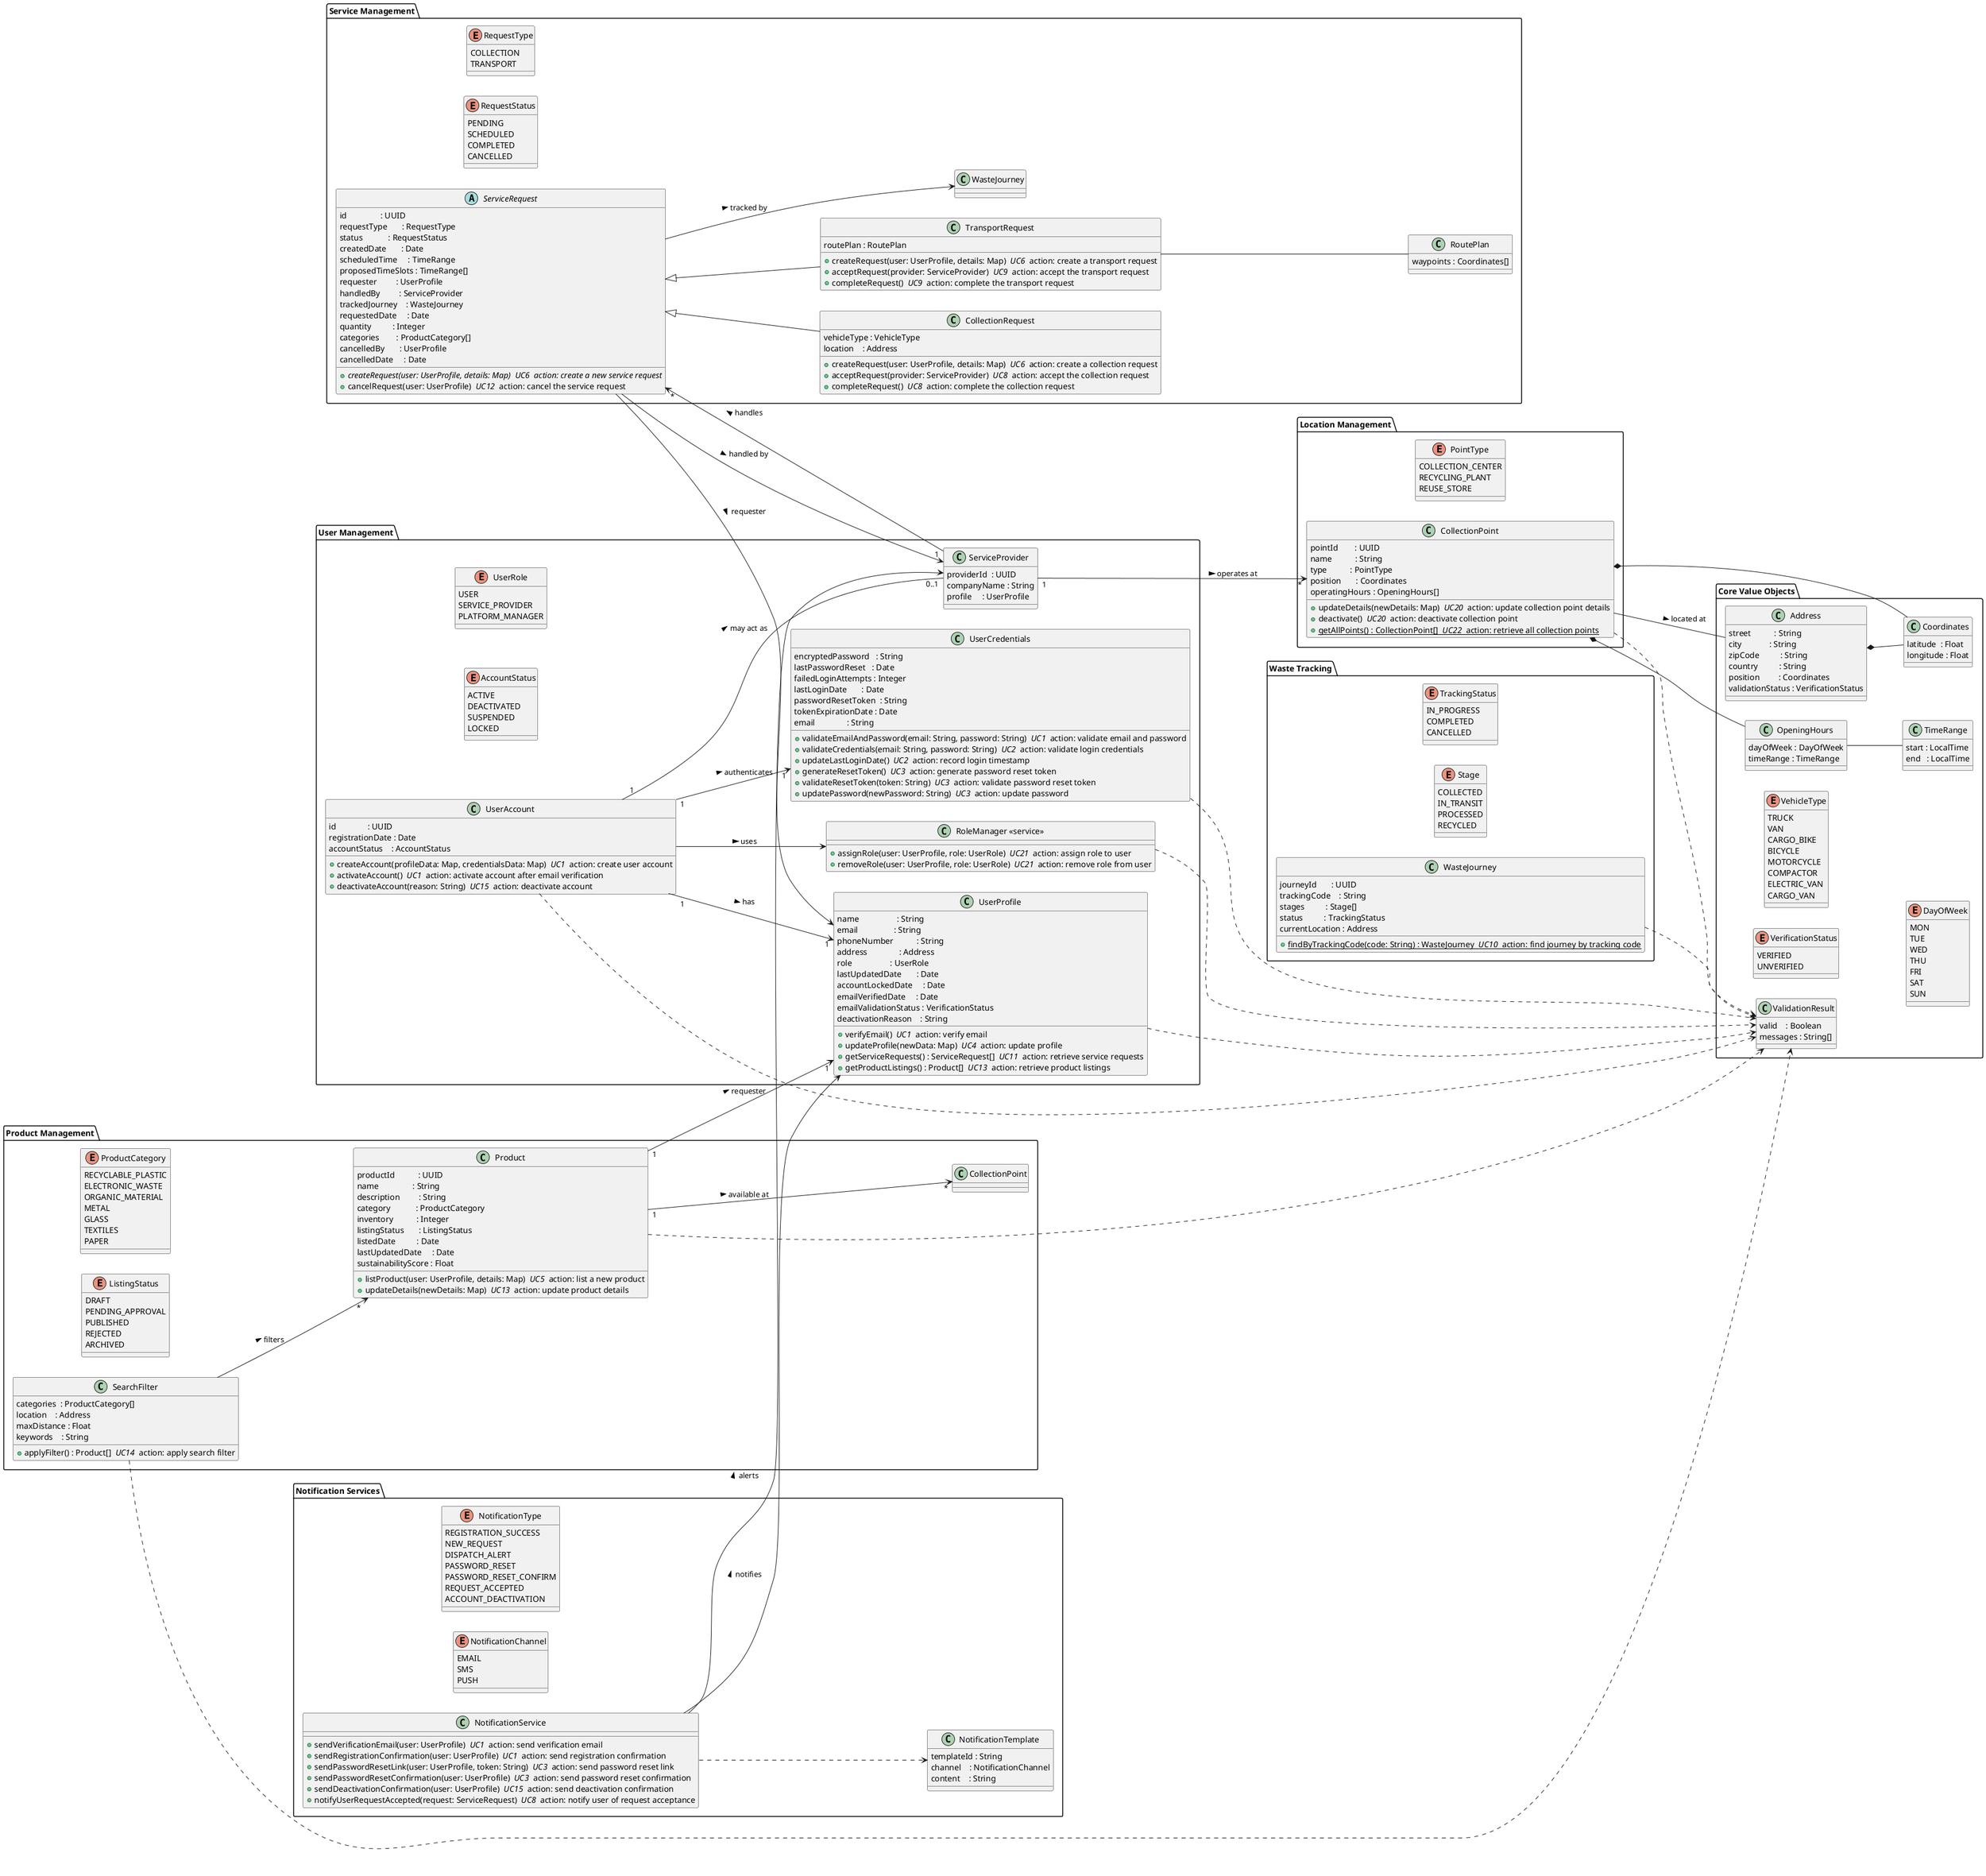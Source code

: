 @startuml
left to right direction
' ──────────────────────────────────────────────
'  CORE VALUE OBJECTS
' ──────────────────────────────────────────────
package "Core Value Objects" {
    enum VerificationStatus {
        VERIFIED
        UNVERIFIED
    }
    enum VehicleType {
        TRUCK
        VAN
        CARGO_BIKE
        BICYCLE
        MOTORCYCLE
        COMPACTOR
        ELECTRIC_VAN
        CARGO_VAN
    }
    enum DayOfWeek {
        MON
        TUE
        WED
        THU
        FRI
        SAT
        SUN
    }
    class ValidationResult {
        valid    : Boolean
        messages : String[]
    }
    class Coordinates {
        latitude  : Float
        longitude : Float
    }
    class Address {
        street           : String
        city             : String
        zipCode          : String
        country          : String
        position         : Coordinates
        validationStatus : VerificationStatus
    }
    class TimeRange {
        start : LocalTime
        end   : LocalTime
    }
    class OpeningHours {
        dayOfWeek : DayOfWeek
        timeRange : TimeRange
    }
    Address *-- Coordinates
    OpeningHours -- TimeRange
}
' ──────────────────────────────────────────────
'  USER MANAGEMENT
' ──────────────────────────────────────────────
package "User Management" {
    enum UserRole {
        USER
        SERVICE_PROVIDER
        PLATFORM_MANAGER
    }
    enum AccountStatus {
        ACTIVE
        DEACTIVATED
        SUSPENDED
        LOCKED
    }
    class UserAccount {
        id               : UUID
        registrationDate : Date
        accountStatus    : AccountStatus
        + createAccount(profileData: Map, credentialsData: Map) // UC1 // action: create user account
        + activateAccount() // UC1 // action: activate account after email verification
        + deactivateAccount(reason: String) // UC15 // action: deactivate account
    }
    class UserProfile {
        name                  : String
        email                 : String
        phoneNumber           : String
        address               : Address
        role                  : UserRole
        lastUpdatedDate       : Date
        accountLockedDate     : Date
        emailVerifiedDate     : Date
        emailValidationStatus : VerificationStatus
        deactivationReason    : String
        + verifyEmail() // UC1 // action: verify email
        + updateProfile(newData: Map) // UC4 // action: update profile
        + getServiceRequests() : ServiceRequest[] // UC11 // action: retrieve service requests
        + getProductListings() : Product[] // UC13 // action: retrieve product listings
    }
    class UserCredentials {
        encryptedPassword   : String
        lastPasswordReset   : Date
        failedLoginAttempts : Integer
        lastLoginDate       : Date
        passwordResetToken  : String
        tokenExpirationDate : Date
        email               : String
        + validateEmailAndPassword(email: String, password: String) // UC1 // action: validate email and password
        + validateCredentials(email: String, password: String) // UC2 // action: validate login credentials
        + updateLastLoginDate() // UC2 // action: record login timestamp
        + generateResetToken() // UC3 // action: generate password reset token
        + validateResetToken(token: String) // UC3 // action: validate password reset token
        + updatePassword(newPassword: String) // UC3 // action: update password
    }
    class ServiceProvider {
        providerId  : UUID
        companyName : String
        profile     : UserProfile
    }
    class "RoleManager <<service>>" as RoleManager {
        + assignRole(user: UserProfile, role: UserRole) // UC21 // action: assign role to user
        + removeRole(user: UserProfile, role: UserRole) // UC21 // action: remove role from user
    }
    UserAccount ..> ValidationResult
    UserProfile ..> ValidationResult
    UserCredentials ..> ValidationResult
    RoleManager ..> ValidationResult
    UserAccount "1" --> "1" UserProfile : has >
    UserAccount "1" --> "1" UserCredentials : authenticates >
    UserAccount --> RoleManager : uses >
    UserAccount "1" -- "0..1" ServiceProvider : may act as >
}
' ──────────────────────────────────────────────
'  SERVICE MANAGEMENT
' ──────────────────────────────────────────────
package "Service Management" {
    enum RequestType {
        COLLECTION
        TRANSPORT
    }
    enum RequestStatus {
        PENDING
        SCHEDULED
        COMPLETED
        CANCELLED
    }
    abstract class ServiceRequest {
        id                : UUID
        requestType       : RequestType
        status            : RequestStatus
        createdDate       : Date
        scheduledTime     : TimeRange
        proposedTimeSlots : TimeRange[]
        requester         : UserProfile
        handledBy         : ServiceProvider
        trackedJourney    : WasteJourney
        requestedDate     : Date
        quantity          : Integer
        categories        : ProductCategory[]
        cancelledBy       : UserProfile
        cancelledDate     : Date
        + {abstract} createRequest(user: UserProfile, details: Map) // UC6 // action: create a new service request
        + cancelRequest(user: UserProfile) // UC12 // action: cancel the service request
    }
    class CollectionRequest extends ServiceRequest {
        vehicleType : VehicleType
        location    : Address
        + createRequest(user: UserProfile, details: Map) // UC6 // action: create a collection request
        + acceptRequest(provider: ServiceProvider) // UC8 // action: accept the collection request
        + completeRequest() // UC8 // action: complete the collection request
    }
    class TransportRequest extends ServiceRequest {
        routePlan : RoutePlan
        + createRequest(user: UserProfile, details: Map) // UC6 // action: create a transport request
        + acceptRequest(provider: ServiceProvider) // UC9 // action: accept the transport request
        + completeRequest() // UC9 // action: complete the transport request
    }
    class RoutePlan {
        waypoints : Coordinates[]
    }
    ServiceProvider "1" --> "*" ServiceRequest : handles >
    TransportRequest -- RoutePlan
    ServiceRequest --> WasteJourney : tracked by >
    ServiceRequest --> UserProfile : requester >
    ServiceRequest --> ServiceProvider : handled by >
}
' ──────────────────────────────────────────────
'  WASTE TRACKING
' ──────────────────────────────────────────────
package "Waste Tracking" {
    enum TrackingStatus {
        IN_PROGRESS
        COMPLETED
        CANCELLED
    }
    enum Stage {
        COLLECTED
        IN_TRANSIT
        PROCESSED
        RECYCLED
    }
    class WasteJourney {
        journeyId       : UUID
        trackingCode    : String
        stages          : Stage[]
        status          : TrackingStatus
        currentLocation : Address
        + {static} findByTrackingCode(code: String) : WasteJourney // UC10 // action: find journey by tracking code
    }
    WasteJourney ..> ValidationResult
}
' ──────────────────────────────────────────────
'  PRODUCT MANAGEMENT
' ──────────────────────────────────────────────
package "Product Management" {
    enum ProductCategory {
        RECYCLABLE_PLASTIC
        ELECTRONIC_WASTE
        ORGANIC_MATERIAL
        METAL
        GLASS
        TEXTILES
        PAPER
    }
    enum ListingStatus {
        DRAFT
        PENDING_APPROVAL
        PUBLISHED
        REJECTED
        ARCHIVED
    }
    class Product {
        productId           : UUID
        name                : String
        description         : String
        category            : ProductCategory
        inventory           : Integer
        listingStatus       : ListingStatus
        listedDate          : Date
        lastUpdatedDate     : Date
        sustainabilityScore : Float
        + listProduct(user: UserProfile, details: Map) // UC5 // action: list a new product
        + updateDetails(newDetails: Map) // UC13 // action: update product details
    }
    class SearchFilter {
        categories  : ProductCategory[]
        location    : Address
        maxDistance : Float
        keywords    : String
        + applyFilter() : Product[] // UC14 // action: apply search filter
    }
    Product ..> ValidationResult
    SearchFilter ..> ValidationResult
    Product "1" --> "*" CollectionPoint : available at >
    Product "1" --> "1" UserProfile      : requester >
    SearchFilter --> "*" Product            : filters >
}
' ──────────────────────────────────────────────
'  LOCATION MANAGEMENT
' ──────────────────────────────────────────────
package "Location Management" {
    enum PointType {
        COLLECTION_CENTER
        RECYCLING_PLANT
        REUSE_STORE
    }
    class CollectionPoint {
        pointId        : UUID
        name           : String
        type           : PointType
        position       : Coordinates
        operatingHours : OpeningHours[]
        + updateDetails(newDetails: Map) // UC20 // action: update collection point details
        + deactivate() // UC20 // action: deactivate collection point
        + {static} getAllPoints() : CollectionPoint[] // UC22 // action: retrieve all collection points
    }
    CollectionPoint ..> ValidationResult
    CollectionPoint *-- Coordinates
    CollectionPoint *-- OpeningHours
    CollectionPoint -- Address : located at >
    ServiceProvider "1" --> "*" CollectionPoint : operates at >
}
' ──────────────────────────────────────────────
'  NOTIFICATION SERVICES
' ──────────────────────────────────────────────
package "Notification Services" {
    enum NotificationType {
        REGISTRATION_SUCCESS
        NEW_REQUEST
        DISPATCH_ALERT
        PASSWORD_RESET
        PASSWORD_RESET_CONFIRM
        REQUEST_ACCEPTED
        ACCOUNT_DEACTIVATION
    }
    enum NotificationChannel{
        EMAIL
        SMS
        PUSH
    }
    class NotificationTemplate {
        templateId : String
        channel    : NotificationChannel
        content    : String
    }
    class NotificationService {
        + sendVerificationEmail(user: UserProfile) // UC1 // action: send verification email
        + sendRegistrationConfirmation(user: UserProfile) // UC1 // action: send registration confirmation
        + sendPasswordResetLink(user: UserProfile, token: String) // UC3 // action: send password reset link
        + sendPasswordResetConfirmation(user: UserProfile) // UC3 // action: send password reset confirmation
        + sendDeactivationConfirmation(user: UserProfile) // UC15 // action: send deactivation confirmation
        + notifyUserRequestAccepted(request: ServiceRequest) // UC8 // action: notify user of request acceptance
    }
    NotificationService ..> NotificationTemplate
    NotificationService --> UserProfile     : notifies >
    NotificationService --> ServiceProvider : alerts >
}
@enduml